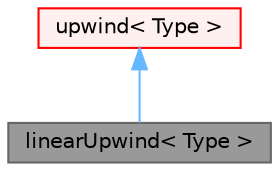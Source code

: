 digraph "linearUpwind&lt; Type &gt;"
{
 // LATEX_PDF_SIZE
  bgcolor="transparent";
  edge [fontname=Helvetica,fontsize=10,labelfontname=Helvetica,labelfontsize=10];
  node [fontname=Helvetica,fontsize=10,shape=box,height=0.2,width=0.4];
  Node1 [id="Node000001",label="linearUpwind\< Type \>",height=0.2,width=0.4,color="gray40", fillcolor="grey60", style="filled", fontcolor="black",tooltip="linearUpwind interpolation scheme class derived from upwind and returns upwind weighting factors and ..."];
  Node2 -> Node1 [id="edge1_Node000001_Node000002",dir="back",color="steelblue1",style="solid",tooltip=" "];
  Node2 [id="Node000002",label="upwind\< Type \>",height=0.2,width=0.4,color="red", fillcolor="#FFF0F0", style="filled",URL="$classFoam_1_1upwind.html",tooltip="Upwind differencing scheme class."];
}
